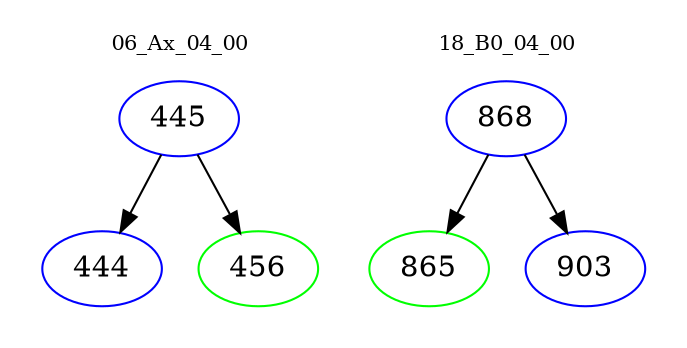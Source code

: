 digraph{
subgraph cluster_0 {
color = white
label = "06_Ax_04_00";
fontsize=10;
T0_445 [label="445", color="blue"]
T0_445 -> T0_444 [color="black"]
T0_444 [label="444", color="blue"]
T0_445 -> T0_456 [color="black"]
T0_456 [label="456", color="green"]
}
subgraph cluster_1 {
color = white
label = "18_B0_04_00";
fontsize=10;
T1_868 [label="868", color="blue"]
T1_868 -> T1_865 [color="black"]
T1_865 [label="865", color="green"]
T1_868 -> T1_903 [color="black"]
T1_903 [label="903", color="blue"]
}
}
